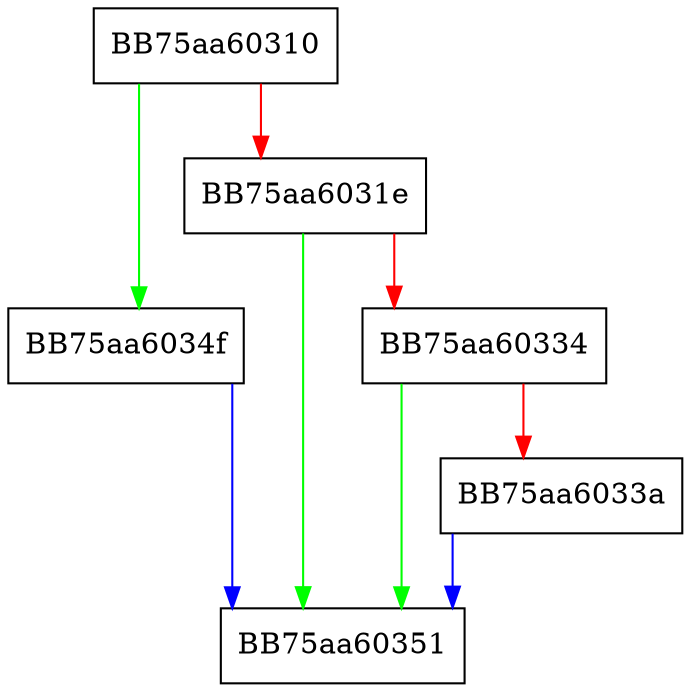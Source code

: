 digraph GetCompletionError {
  node [shape="box"];
  graph [splines=ortho];
  BB75aa60310 -> BB75aa6034f [color="green"];
  BB75aa60310 -> BB75aa6031e [color="red"];
  BB75aa6031e -> BB75aa60351 [color="green"];
  BB75aa6031e -> BB75aa60334 [color="red"];
  BB75aa60334 -> BB75aa60351 [color="green"];
  BB75aa60334 -> BB75aa6033a [color="red"];
  BB75aa6033a -> BB75aa60351 [color="blue"];
  BB75aa6034f -> BB75aa60351 [color="blue"];
}